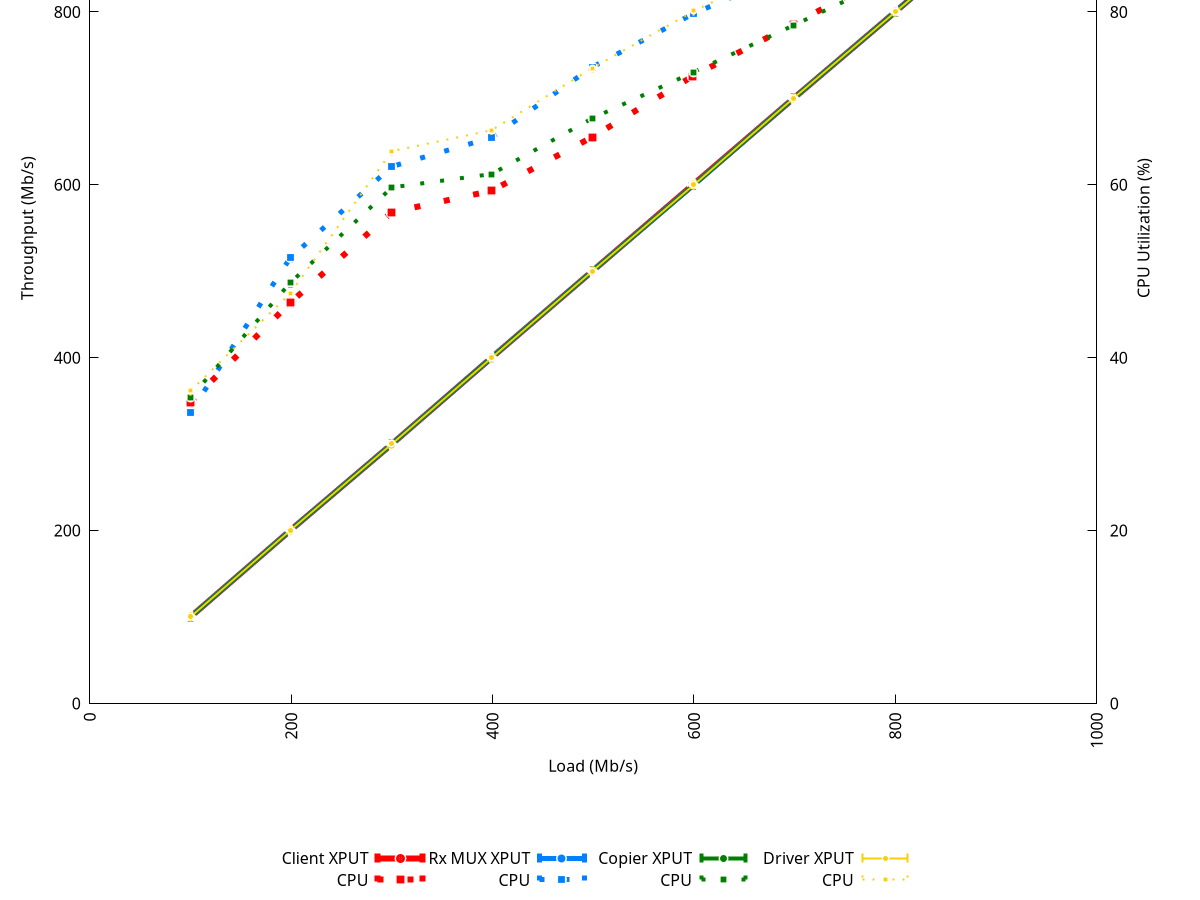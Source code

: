 set y2label "CPU Utilization (%)" offset -2,0,0
set xlabel "Load (Mb/s)" offset 0,0.7,0
set ylabel "Throughput (Mb/s)" offset 1,0,0
set y2tics border
set yrange [0:1100]
set y2range [0:110]
set xrange [0:1000]
set xtics nomirror rotate
set ytics nomirror
set bmargin 9
set key outside below 
set size 1,1.3
set style line 1 lw 6 lt 1
set style line 1 lw 6 lt 7 dt 1 lc rgb 0xfccf03
set style line 2 lw 6 lt 7 ps .5 dt 1 lc rgb 0xff0000
set style line 3 lw 6 lt 4 ps .3 dt 3 lc rgb 0xff0000
set style line 4 lw 5 lt 7 ps .5 dt 1 lc rgb 0x0080ff
set style line 5 lw 5 lt 4 ps .3 dt 3 lc rgb 0x0080ff
set style line 6 lw 4 lt 7 ps .5 dt 1 lc rgb 0x008000
set style line 7 lw 4 lt 4 ps .3 dt 3 lc rgb 0x008000
set style line 8 lw 2 lt 7 ps .5 dt 1 lc rgb 0xfccf03
set style line 9 lw 2 lt 4 ps .3 dt 3 lc rgb 0xfccf03
set style line 13 lw 2 lt 6
set style line 14 lw 2 lt 8
set term postscript eps enhanced color size 2.5,1.5
set output "multicore_distr.eps"
plot  "-" using 1:2:3 axes x1y1 title "Client XPUT"  with xerrorlines ls 2, "-" using 1:4:5 axes x1y2 title "CPU" with xerrorlines ls 3,  "-" using 1:2:3 axes x1y1 title "Rx MUX XPUT"  with xerrorlines ls 4, "-" using 1:4:5 axes x1y2 title "CPU" with xerrorlines ls 5,  "-" using 1:2:3 axes x1y1 title "Copier XPUT"  with xerrorlines ls 6, "-" using 1:4:5 axes x1y2 title "CPU" with xerrorlines ls 7,  "-" using 1:2:3 axes x1y1 title "Driver XPUT"  with xerrorlines ls 8, "-" using 1:4:5 axes x1y2 title "CPU" with xerrorlines ls 9

000100 100.002 0 34.8641 0
000199 200.003 0 46.349 0
000300 300.011 0 56.8321 0
000399 400.009 0 59.3027 0
000499 500.006 0 65.5242 0
000599 600.008 0 72.5787 0
000699 700.025 0 78.5995 0
000800 800.06 0 84.8096 0
000899 899.996 0 91.9361 0
000999 957.096 0 96.5553 0
e

000100 100.002 0 34.8641 0
000199 200.003 0 46.349 0
000300 300.011 0 56.8321 0
000399 400.009 0 59.3027 0
000499 500.006 0 65.5242 0
000599 600.008 0 72.5787 0
000699 700.025 0 78.5995 0
000800 800.06 0 84.8096 0
000899 899.996 0 91.9361 0
000999 957.096 0 96.5553 0
e
000100 100 0 33.6844 0
000199 200.003 0 51.5371 0
000300 300.002 0 62.12 0
000399 399.997 0 65.4598 0
000499 500.007 0 73.6145 0
000600 600.019 0 79.8241 0
000699 700.012 0 84.7955 0
000800 800.012 0 90.3921 0
000900 899.984 0 96.5523 0
000999 957.184 0 100.688 0
e

000100 100 0 33.6844 0
000199 200.003 0 51.5371 0
000300 300.002 0 62.12 0
000399 399.997 0 65.4598 0
000499 500.007 0 73.6145 0
000600 600.019 0 79.8241 0
000699 700.012 0 84.7955 0
000800 800.012 0 90.3921 0
000900 899.984 0 96.5523 0
000999 957.184 0 100.688 0
e
000100 100.001 0 35.3971 0
000199 200.001 0 48.645 0
000300 300.003 0 59.6975 0
000399 400.022 0 61.2372 0
000499 499.988 0 67.6889 0
000600 600.006 0 73.0447 0
000699 700.011 0 78.4542 0
000800 799.985 0 84.0081 0
000899 900.033 0 90.7079 0
000999 957.176 0 95.4436 0
e

000100 100.001 0 35.3971 0
000199 200.001 0 48.645 0
000300 300.003 0 59.6975 0
000399 400.022 0 61.2372 0
000499 499.988 0 67.6889 0
000600 600.006 0 73.0447 0
000699 700.011 0 78.4542 0
000800 799.985 0 84.0081 0
000899 900.033 0 90.7079 0
000999 957.176 0 95.4436 0
e
000100 100.037 0 36.1544 0
000199 200.095 0 47.4236 0
000300 300.128 0 63.8926 0
000399 399.752 0 66.3082 0
000499 500.017 0 73.5031 0
000600 600.008 0 80.1082 0
000699 700.241 0 85.591 0
000800 799.908 0 91.3761 0
000900 898.815 0 97.9369 0
000999 958.038 0 101.145 0
e

000100 100.037 0 36.1544 0
000199 200.095 0 47.4236 0
000300 300.128 0 63.8926 0
000399 399.752 0 66.3082 0
000499 500.017 0 73.5031 0
000600 600.008 0 80.1082 0
000699 700.241 0 85.591 0
000800 799.908 0 91.3761 0
000900 898.815 0 97.9369 0
000999 958.038 0 101.145 0
e

